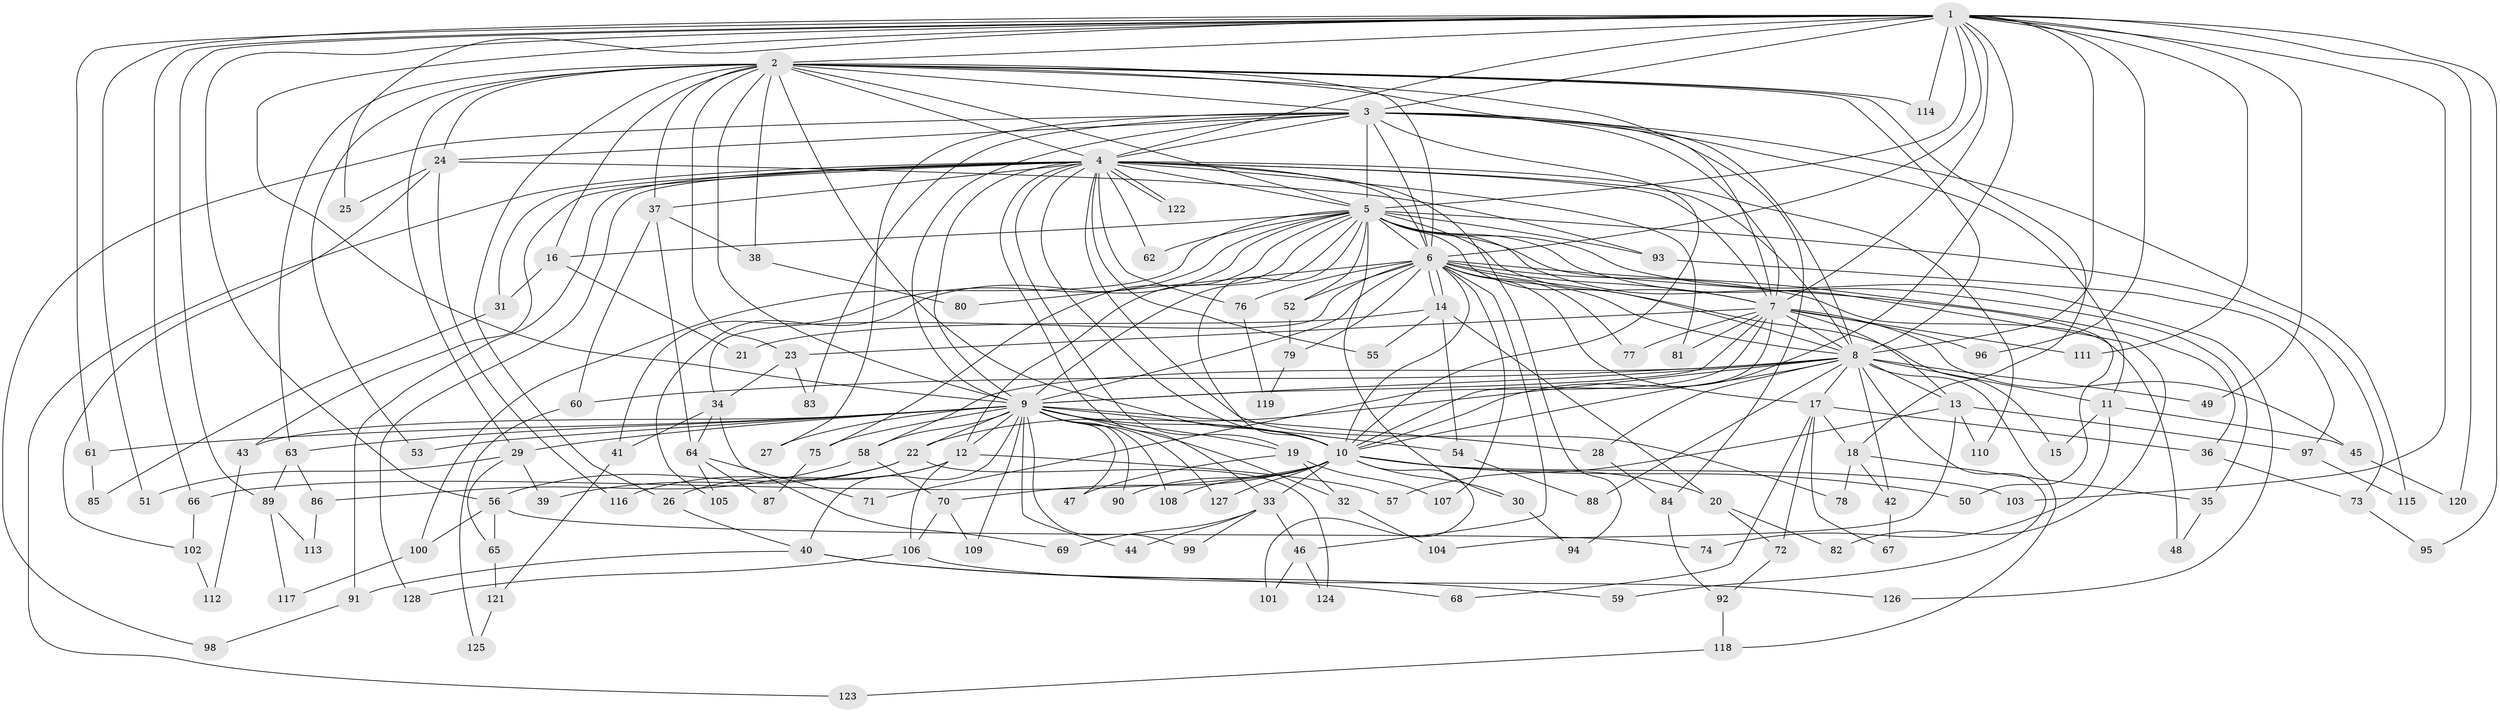 // Generated by graph-tools (version 1.1) at 2025/25/03/09/25 03:25:38]
// undirected, 128 vertices, 281 edges
graph export_dot {
graph [start="1"]
  node [color=gray90,style=filled];
  1;
  2;
  3;
  4;
  5;
  6;
  7;
  8;
  9;
  10;
  11;
  12;
  13;
  14;
  15;
  16;
  17;
  18;
  19;
  20;
  21;
  22;
  23;
  24;
  25;
  26;
  27;
  28;
  29;
  30;
  31;
  32;
  33;
  34;
  35;
  36;
  37;
  38;
  39;
  40;
  41;
  42;
  43;
  44;
  45;
  46;
  47;
  48;
  49;
  50;
  51;
  52;
  53;
  54;
  55;
  56;
  57;
  58;
  59;
  60;
  61;
  62;
  63;
  64;
  65;
  66;
  67;
  68;
  69;
  70;
  71;
  72;
  73;
  74;
  75;
  76;
  77;
  78;
  79;
  80;
  81;
  82;
  83;
  84;
  85;
  86;
  87;
  88;
  89;
  90;
  91;
  92;
  93;
  94;
  95;
  96;
  97;
  98;
  99;
  100;
  101;
  102;
  103;
  104;
  105;
  106;
  107;
  108;
  109;
  110;
  111;
  112;
  113;
  114;
  115;
  116;
  117;
  118;
  119;
  120;
  121;
  122;
  123;
  124;
  125;
  126;
  127;
  128;
  1 -- 2;
  1 -- 3;
  1 -- 4;
  1 -- 5;
  1 -- 6;
  1 -- 7;
  1 -- 8;
  1 -- 9;
  1 -- 10;
  1 -- 25;
  1 -- 49;
  1 -- 51;
  1 -- 56;
  1 -- 61;
  1 -- 66;
  1 -- 89;
  1 -- 95;
  1 -- 96;
  1 -- 103;
  1 -- 111;
  1 -- 114;
  1 -- 120;
  2 -- 3;
  2 -- 4;
  2 -- 5;
  2 -- 6;
  2 -- 7;
  2 -- 8;
  2 -- 9;
  2 -- 10;
  2 -- 16;
  2 -- 18;
  2 -- 23;
  2 -- 24;
  2 -- 26;
  2 -- 29;
  2 -- 37;
  2 -- 38;
  2 -- 53;
  2 -- 63;
  2 -- 84;
  2 -- 114;
  3 -- 4;
  3 -- 5;
  3 -- 6;
  3 -- 7;
  3 -- 8;
  3 -- 9;
  3 -- 10;
  3 -- 11;
  3 -- 24;
  3 -- 27;
  3 -- 83;
  3 -- 98;
  3 -- 115;
  4 -- 5;
  4 -- 6;
  4 -- 7;
  4 -- 8;
  4 -- 9;
  4 -- 10;
  4 -- 19;
  4 -- 31;
  4 -- 33;
  4 -- 37;
  4 -- 43;
  4 -- 55;
  4 -- 62;
  4 -- 76;
  4 -- 78;
  4 -- 81;
  4 -- 91;
  4 -- 94;
  4 -- 110;
  4 -- 122;
  4 -- 122;
  4 -- 123;
  4 -- 128;
  5 -- 6;
  5 -- 7;
  5 -- 8;
  5 -- 9;
  5 -- 10;
  5 -- 12;
  5 -- 16;
  5 -- 30;
  5 -- 35;
  5 -- 41;
  5 -- 50;
  5 -- 52;
  5 -- 62;
  5 -- 73;
  5 -- 75;
  5 -- 82;
  5 -- 93;
  5 -- 100;
  5 -- 105;
  5 -- 126;
  6 -- 7;
  6 -- 8;
  6 -- 9;
  6 -- 10;
  6 -- 14;
  6 -- 14;
  6 -- 15;
  6 -- 17;
  6 -- 34;
  6 -- 36;
  6 -- 46;
  6 -- 48;
  6 -- 52;
  6 -- 76;
  6 -- 77;
  6 -- 79;
  6 -- 80;
  6 -- 107;
  7 -- 8;
  7 -- 9;
  7 -- 10;
  7 -- 13;
  7 -- 23;
  7 -- 45;
  7 -- 71;
  7 -- 77;
  7 -- 81;
  7 -- 96;
  7 -- 111;
  8 -- 9;
  8 -- 10;
  8 -- 11;
  8 -- 13;
  8 -- 17;
  8 -- 22;
  8 -- 28;
  8 -- 42;
  8 -- 49;
  8 -- 58;
  8 -- 59;
  8 -- 60;
  8 -- 88;
  8 -- 118;
  9 -- 10;
  9 -- 12;
  9 -- 19;
  9 -- 22;
  9 -- 27;
  9 -- 28;
  9 -- 29;
  9 -- 32;
  9 -- 40;
  9 -- 43;
  9 -- 44;
  9 -- 47;
  9 -- 53;
  9 -- 54;
  9 -- 58;
  9 -- 61;
  9 -- 63;
  9 -- 75;
  9 -- 90;
  9 -- 99;
  9 -- 108;
  9 -- 109;
  9 -- 127;
  10 -- 20;
  10 -- 30;
  10 -- 33;
  10 -- 50;
  10 -- 66;
  10 -- 70;
  10 -- 90;
  10 -- 101;
  10 -- 103;
  10 -- 108;
  10 -- 127;
  11 -- 15;
  11 -- 45;
  11 -- 74;
  12 -- 26;
  12 -- 57;
  12 -- 106;
  12 -- 116;
  13 -- 57;
  13 -- 97;
  13 -- 104;
  13 -- 110;
  14 -- 20;
  14 -- 21;
  14 -- 54;
  14 -- 55;
  16 -- 21;
  16 -- 31;
  17 -- 18;
  17 -- 36;
  17 -- 67;
  17 -- 68;
  17 -- 72;
  18 -- 35;
  18 -- 42;
  18 -- 78;
  19 -- 32;
  19 -- 47;
  19 -- 107;
  20 -- 72;
  20 -- 82;
  22 -- 39;
  22 -- 56;
  22 -- 124;
  23 -- 34;
  23 -- 83;
  24 -- 25;
  24 -- 93;
  24 -- 102;
  24 -- 116;
  26 -- 40;
  28 -- 84;
  29 -- 39;
  29 -- 51;
  29 -- 65;
  30 -- 94;
  31 -- 85;
  32 -- 104;
  33 -- 44;
  33 -- 46;
  33 -- 69;
  33 -- 99;
  34 -- 41;
  34 -- 64;
  34 -- 69;
  35 -- 48;
  36 -- 73;
  37 -- 38;
  37 -- 60;
  37 -- 64;
  38 -- 80;
  40 -- 59;
  40 -- 68;
  40 -- 91;
  41 -- 121;
  42 -- 67;
  43 -- 112;
  45 -- 120;
  46 -- 101;
  46 -- 124;
  52 -- 79;
  54 -- 88;
  56 -- 65;
  56 -- 74;
  56 -- 100;
  58 -- 70;
  58 -- 86;
  60 -- 125;
  61 -- 85;
  63 -- 86;
  63 -- 89;
  64 -- 71;
  64 -- 87;
  64 -- 105;
  65 -- 121;
  66 -- 102;
  70 -- 106;
  70 -- 109;
  72 -- 92;
  73 -- 95;
  75 -- 87;
  76 -- 119;
  79 -- 119;
  84 -- 92;
  86 -- 113;
  89 -- 113;
  89 -- 117;
  91 -- 98;
  92 -- 118;
  93 -- 97;
  97 -- 115;
  100 -- 117;
  102 -- 112;
  106 -- 126;
  106 -- 128;
  118 -- 123;
  121 -- 125;
}

